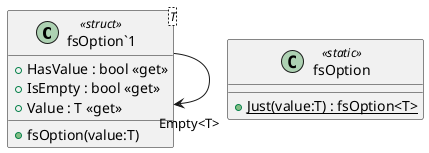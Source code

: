 @startuml
class "fsOption`1"<T> <<struct>> {
    + HasValue : bool <<get>>
    + IsEmpty : bool <<get>>
    + Value : T <<get>>
    + fsOption(value:T)
}
class fsOption <<static>> {
    + {static} Just(value:T) : fsOption<T>
}
"fsOption`1" --> "Empty<T>" "fsOption`1"
@enduml

